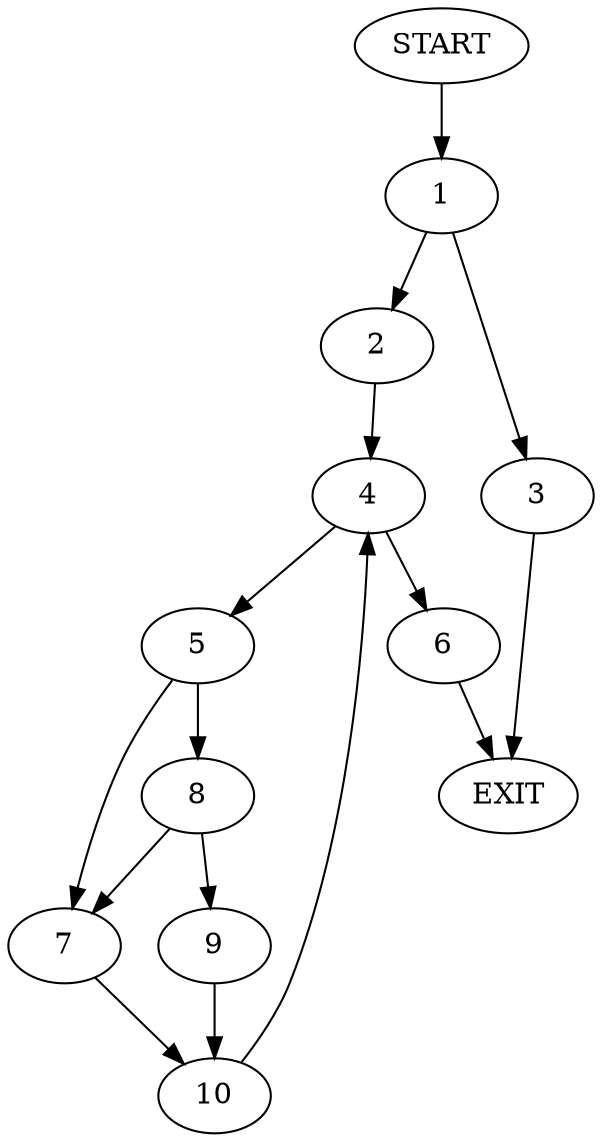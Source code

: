 digraph {
0 [label="START"]
11 [label="EXIT"]
0 -> 1
1 -> 2
1 -> 3
3 -> 11
2 -> 4
4 -> 5
4 -> 6
6 -> 11
5 -> 7
5 -> 8
8 -> 7
8 -> 9
7 -> 10
9 -> 10
10 -> 4
}
